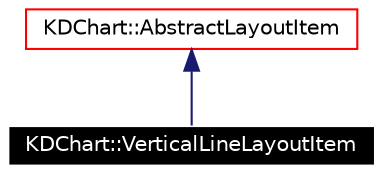 digraph G
{
  edge [fontname="Helvetica",fontsize=10,labelfontname="Helvetica",labelfontsize=10];
  node [fontname="Helvetica",fontsize=10,shape=record];
  Node604 [label="KDChart::VerticalLineLayoutItem",height=0.2,width=0.4,color="white", fillcolor="black", style="filled" fontcolor="white"];
  Node605 -> Node604 [dir=back,color="midnightblue",fontsize=10,style="solid",fontname="Helvetica"];
  Node605 [label="KDChart::AbstractLayoutItem",height=0.2,width=0.4,color="red",URL="$class_k_d_chart_1_1_abstract_layout_item.html"];
}

